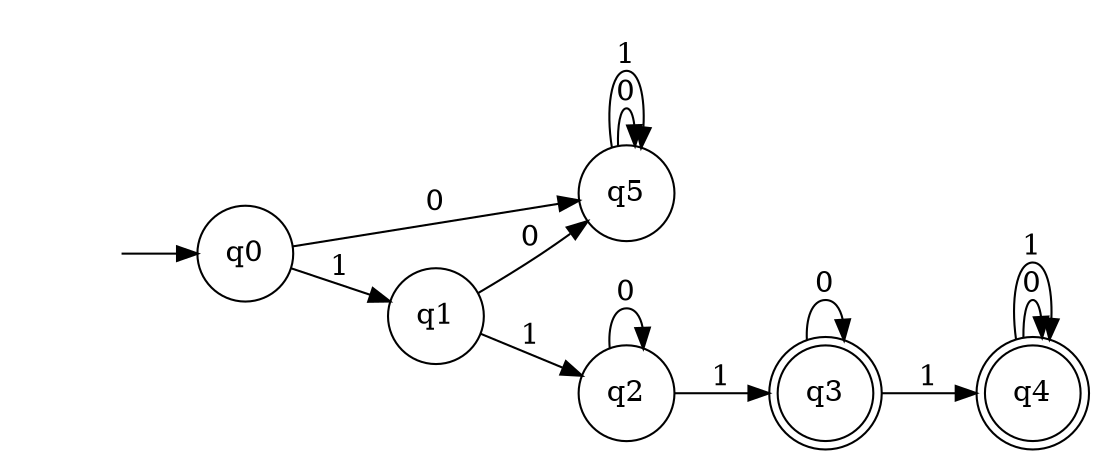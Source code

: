 digraph "DFA Visualization" {
	graph [rankdir=LR]
	"" [label="" shape=plaintext]
	q4 [label=q4 shape=doublecircle]
	q3 [label=q3 shape=doublecircle]
	q2 [label=q2 shape=circle]
	q5 [label=q5 shape=circle]
	q0 [label=q0 shape=circle]
	q1 [label=q1 shape=circle]
	"" -> q0 [label=""]
	q0 -> q5 [label=0]
	q0 -> q1 [label=1]
	q1 -> q5 [label=0]
	q1 -> q2 [label=1]
	q2 -> q2 [label=0]
	q2 -> q3 [label=1]
	q3 -> q3 [label=0]
	q3 -> q4 [label=1]
	q4 -> q4 [label=0]
	q4 -> q4 [label=1]
	q5 -> q5 [label=0]
	q5 -> q5 [label=1]
}

